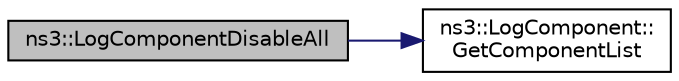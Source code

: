 digraph "ns3::LogComponentDisableAll"
{
 // LATEX_PDF_SIZE
  edge [fontname="Helvetica",fontsize="10",labelfontname="Helvetica",labelfontsize="10"];
  node [fontname="Helvetica",fontsize="10",shape=record];
  rankdir="LR";
  Node1 [label="ns3::LogComponentDisableAll",height=0.2,width=0.4,color="black", fillcolor="grey75", style="filled", fontcolor="black",tooltip="Disable all logging for all components."];
  Node1 -> Node2 [color="midnightblue",fontsize="10",style="solid",fontname="Helvetica"];
  Node2 [label="ns3::LogComponent::\lGetComponentList",height=0.2,width=0.4,color="black", fillcolor="white", style="filled",URL="$classns3_1_1_log_component.html#a63eb2c0fd93c30f9081443c2fd4bffe9",tooltip="Get the list of LogComponnents."];
}
